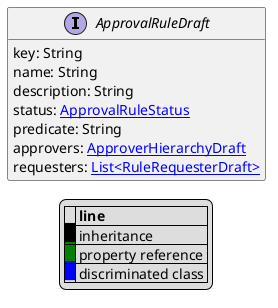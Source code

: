 @startuml

hide empty fields
hide empty methods
legend
|= |= line |
|<back:black>   </back>| inheritance |
|<back:green>   </back>| property reference |
|<back:blue>   </back>| discriminated class |
endlegend
interface ApprovalRuleDraft [[ApprovalRuleDraft.svg]]  {
    key: String
    name: String
    description: String
    status: [[ApprovalRuleStatus.svg ApprovalRuleStatus]]
    predicate: String
    approvers: [[ApproverHierarchyDraft.svg ApproverHierarchyDraft]]
    requesters: [[RuleRequesterDraft.svg List<RuleRequesterDraft>]]
}






@enduml
